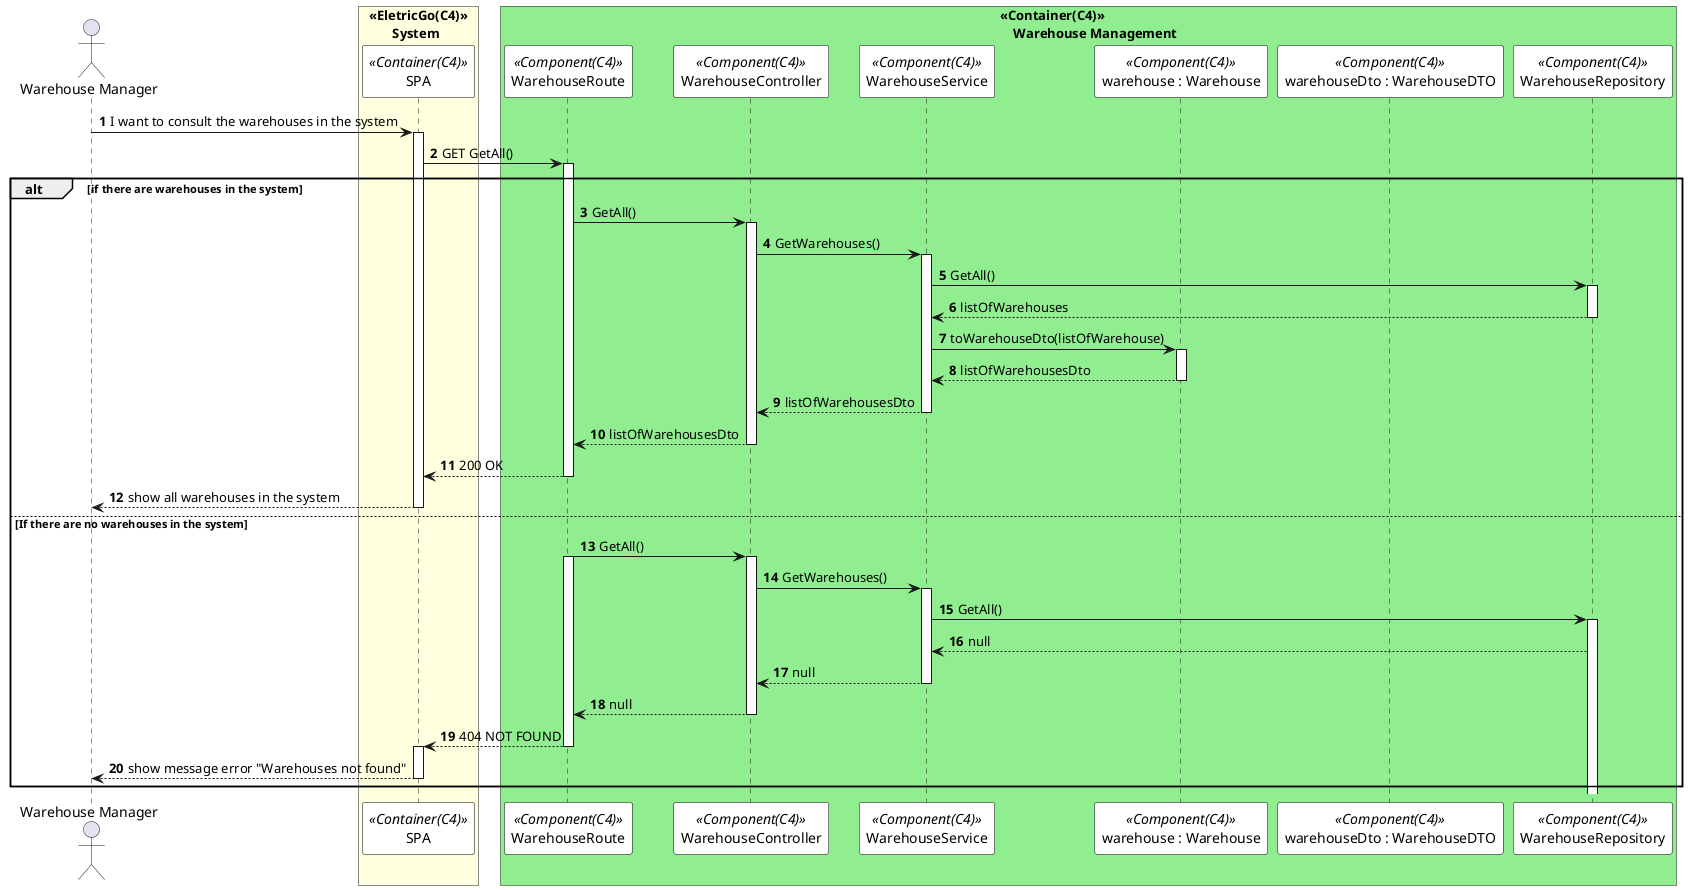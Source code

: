 @startuml
autonumber

skinparam sequence {
ParticipantBorderColor black
ParticipantBackgroundColor white
}

actor "Warehouse Manager" as admin 
box "<<EletricGo(C4)>>\n       System" #LightYellow
participant SPA as ui <<Container(C4)>>
box "<<Container(C4)>>\n    Warehouse Management" #LightGreen
participant WarehouseRoute as  WM <<Component(C4)>>
participant WarehouseController as  CTL <<Component(C4)>>
participant WarehouseService as  SV <<Component(C4)>>
participant "warehouse : Warehouse" as  W <<Component(C4)>>
participant "warehouseDto : WarehouseDTO" as  DTO <<Component(C4)>>
participant WarehouseRepository as  WR <<Component(C4)>>
end box
end box


admin -> ui: I want to consult the warehouses in the system
activate ui

ui -> WM : GET GetAll()
activate WM
alt if there are warehouses in the system

WM -> CTL : GetAll()
activate CTL
CTL -> SV : GetWarehouses()
activate SV 
SV -> WR : GetAll()
activate WR
WR --> SV : listOfWarehouses
deactivate WR
SV -> W : toWarehouseDto(listOfWarehouse)
activate W

W --> SV : listOfWarehousesDto
deactivate W
SV --> CTL : listOfWarehousesDto
deactivate SV
CTL --> WM : listOfWarehousesDto
deactivate CTL
WM --> ui : 200 OK 
deactivate WM


ui --> admin: show all warehouses in the system
deactivate ui

else If there are no warehouses in the system



WM -> CTL : GetAll()
activate WM
activate CTL
CTL -> SV : GetWarehouses()
activate SV 
SV -> WR : GetAll()
activate WR
WR --> SV : null

SV --> CTL : null
deactivate SV
CTL --> WM : null
deactivate CTL

WM --> ui : 404 NOT FOUND
deactivate WM
activate ui
 
ui --> admin: show message error "Warehouses not found"
deactivate ui 


end

deactivate admin
@enduml